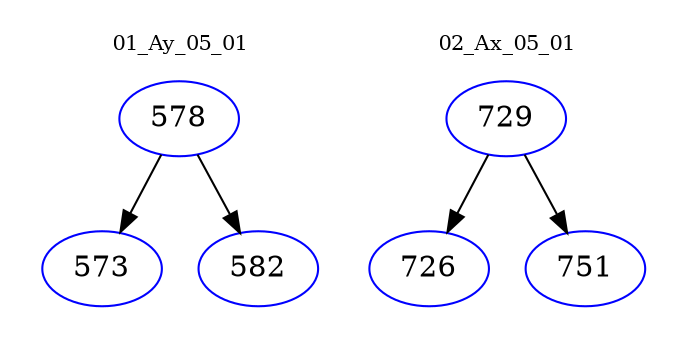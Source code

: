 digraph{
subgraph cluster_0 {
color = white
label = "01_Ay_05_01";
fontsize=10;
T0_578 [label="578", color="blue"]
T0_578 -> T0_573 [color="black"]
T0_573 [label="573", color="blue"]
T0_578 -> T0_582 [color="black"]
T0_582 [label="582", color="blue"]
}
subgraph cluster_1 {
color = white
label = "02_Ax_05_01";
fontsize=10;
T1_729 [label="729", color="blue"]
T1_729 -> T1_726 [color="black"]
T1_726 [label="726", color="blue"]
T1_729 -> T1_751 [color="black"]
T1_751 [label="751", color="blue"]
}
}
